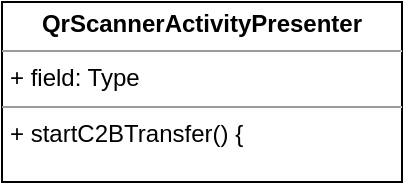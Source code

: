 <mxfile version="15.9.6" type="github">
  <diagram id="rl7NRQa01BBlxzyK_3gA" name="Page-1">
    <mxGraphModel dx="569" dy="292" grid="1" gridSize="10" guides="1" tooltips="1" connect="1" arrows="1" fold="1" page="1" pageScale="1" pageWidth="850" pageHeight="1100" math="0" shadow="0">
      <root>
        <mxCell id="0" />
        <mxCell id="1" parent="0" />
        <mxCell id="3Vvo0-YoPHcBfBUVZN0i-1" value="&lt;p style=&quot;margin: 0px ; margin-top: 4px ; text-align: center&quot;&gt;&lt;b&gt;QrScannerActivityPresenter&lt;/b&gt;&lt;/p&gt;&lt;hr size=&quot;1&quot;&gt;&lt;p style=&quot;margin: 0px ; margin-left: 4px&quot;&gt;+ field: Type&lt;/p&gt;&lt;hr size=&quot;1&quot;&gt;&lt;p style=&quot;margin: 0px ; margin-left: 4px&quot;&gt;+ startC2BTransfer() {&lt;/p&gt;&lt;p style=&quot;margin: 0px ; margin-left: 4px&quot;&gt;&lt;br&gt;&lt;/p&gt;&lt;p style=&quot;margin: 0px ; margin-left: 4px&quot;&gt;}&lt;br&gt;&lt;/p&gt;" style="verticalAlign=top;align=left;overflow=fill;fontSize=12;fontFamily=Helvetica;html=1;" vertex="1" parent="1">
          <mxGeometry x="80" y="80" width="200" height="90" as="geometry" />
        </mxCell>
      </root>
    </mxGraphModel>
  </diagram>
</mxfile>
